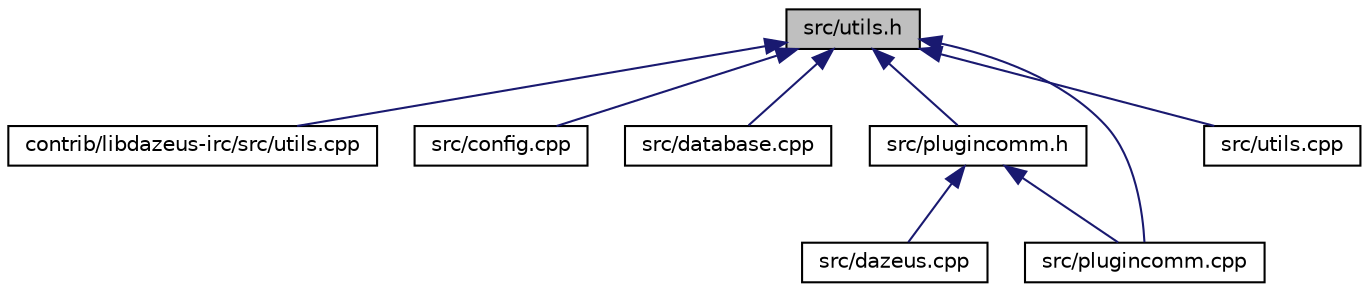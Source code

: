 digraph G
{
  edge [fontname="Helvetica",fontsize="10",labelfontname="Helvetica",labelfontsize="10"];
  node [fontname="Helvetica",fontsize="10",shape=record];
  Node1 [label="src/utils.h",height=0.2,width=0.4,color="black", fillcolor="grey75", style="filled" fontcolor="black"];
  Node1 -> Node2 [dir=back,color="midnightblue",fontsize="10",style="solid",fontname="Helvetica"];
  Node2 [label="contrib/libdazeus-irc/src/utils.cpp",height=0.2,width=0.4,color="black", fillcolor="white", style="filled",URL="$contrib_2libdazeus-irc_2src_2utils_8cpp.html"];
  Node1 -> Node3 [dir=back,color="midnightblue",fontsize="10",style="solid",fontname="Helvetica"];
  Node3 [label="src/config.cpp",height=0.2,width=0.4,color="black", fillcolor="white", style="filled",URL="$config_8cpp.html"];
  Node1 -> Node4 [dir=back,color="midnightblue",fontsize="10",style="solid",fontname="Helvetica"];
  Node4 [label="src/database.cpp",height=0.2,width=0.4,color="black", fillcolor="white", style="filled",URL="$database_8cpp.html"];
  Node1 -> Node5 [dir=back,color="midnightblue",fontsize="10",style="solid",fontname="Helvetica"];
  Node5 [label="src/plugincomm.h",height=0.2,width=0.4,color="black", fillcolor="white", style="filled",URL="$plugincomm_8h.html"];
  Node5 -> Node6 [dir=back,color="midnightblue",fontsize="10",style="solid",fontname="Helvetica"];
  Node6 [label="src/dazeus.cpp",height=0.2,width=0.4,color="black", fillcolor="white", style="filled",URL="$dazeus_8cpp.html"];
  Node5 -> Node7 [dir=back,color="midnightblue",fontsize="10",style="solid",fontname="Helvetica"];
  Node7 [label="src/plugincomm.cpp",height=0.2,width=0.4,color="black", fillcolor="white", style="filled",URL="$plugincomm_8cpp.html"];
  Node1 -> Node7 [dir=back,color="midnightblue",fontsize="10",style="solid",fontname="Helvetica"];
  Node1 -> Node8 [dir=back,color="midnightblue",fontsize="10",style="solid",fontname="Helvetica"];
  Node8 [label="src/utils.cpp",height=0.2,width=0.4,color="black", fillcolor="white", style="filled",URL="$src_2utils_8cpp.html"];
}
